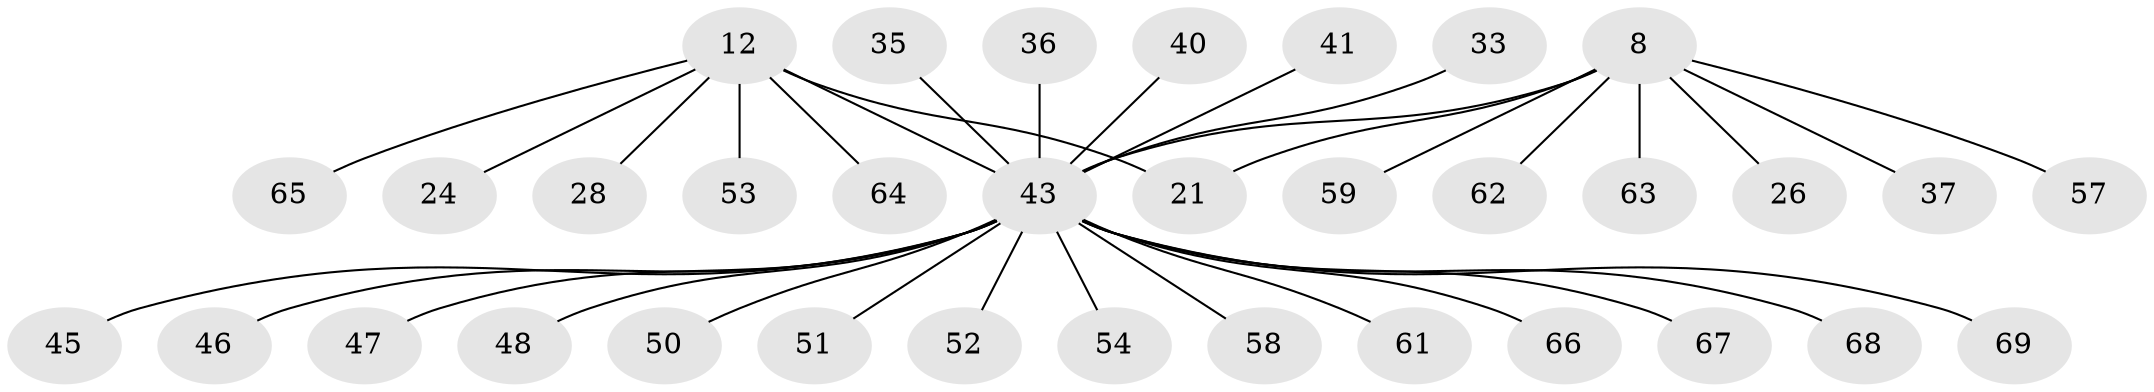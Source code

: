 // original degree distribution, {5: 0.028985507246376812, 10: 0.014492753623188406, 6: 0.057971014492753624, 11: 0.014492753623188406, 3: 0.043478260869565216, 9: 0.043478260869565216, 4: 0.057971014492753624, 1: 0.5652173913043478, 2: 0.17391304347826086}
// Generated by graph-tools (version 1.1) at 2025/55/03/09/25 04:55:19]
// undirected, 34 vertices, 34 edges
graph export_dot {
graph [start="1"]
  node [color=gray90,style=filled];
  8 [super="+7+3"];
  12 [super="+10+5"];
  21;
  24;
  26;
  28;
  33;
  35;
  36;
  37;
  40;
  41 [super="+27"];
  43 [super="+23+2+32+16"];
  45;
  46;
  47;
  48;
  50;
  51;
  52;
  53 [super="+44"];
  54 [super="+38"];
  57;
  58;
  59 [super="+49+55"];
  61;
  62;
  63;
  64 [super="+20"];
  65 [super="+11+34+56+60"];
  66;
  67;
  68;
  69;
  8 -- 26;
  8 -- 43 [weight=7];
  8 -- 37;
  8 -- 21;
  8 -- 57;
  8 -- 62;
  8 -- 63;
  8 -- 59;
  12 -- 43 [weight=8];
  12 -- 21;
  12 -- 24;
  12 -- 28;
  12 -- 53;
  12 -- 65 [weight=2];
  12 -- 64 [weight=2];
  33 -- 43;
  35 -- 43;
  36 -- 43;
  40 -- 43;
  41 -- 43;
  43 -- 68;
  43 -- 47;
  43 -- 61;
  43 -- 66;
  43 -- 67;
  43 -- 69;
  43 -- 45;
  43 -- 46;
  43 -- 48;
  43 -- 50;
  43 -- 51;
  43 -- 52;
  43 -- 54;
  43 -- 58;
}
